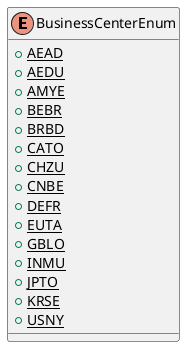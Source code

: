 @startuml

    enum BusinessCenterEnum [[BusinessCenterEnum.html]] {
        {static} +AEAD
        {static} +AEDU
        {static} +AMYE
        {static} +BEBR
        {static} +BRBD
        {static} +CATO
        {static} +CHZU
        {static} +CNBE
        {static} +DEFR
        {static} +EUTA
        {static} +GBLO
        {static} +INMU
        {static} +JPTO
        {static} +KRSE
        {static} +USNY
    }

@enduml
